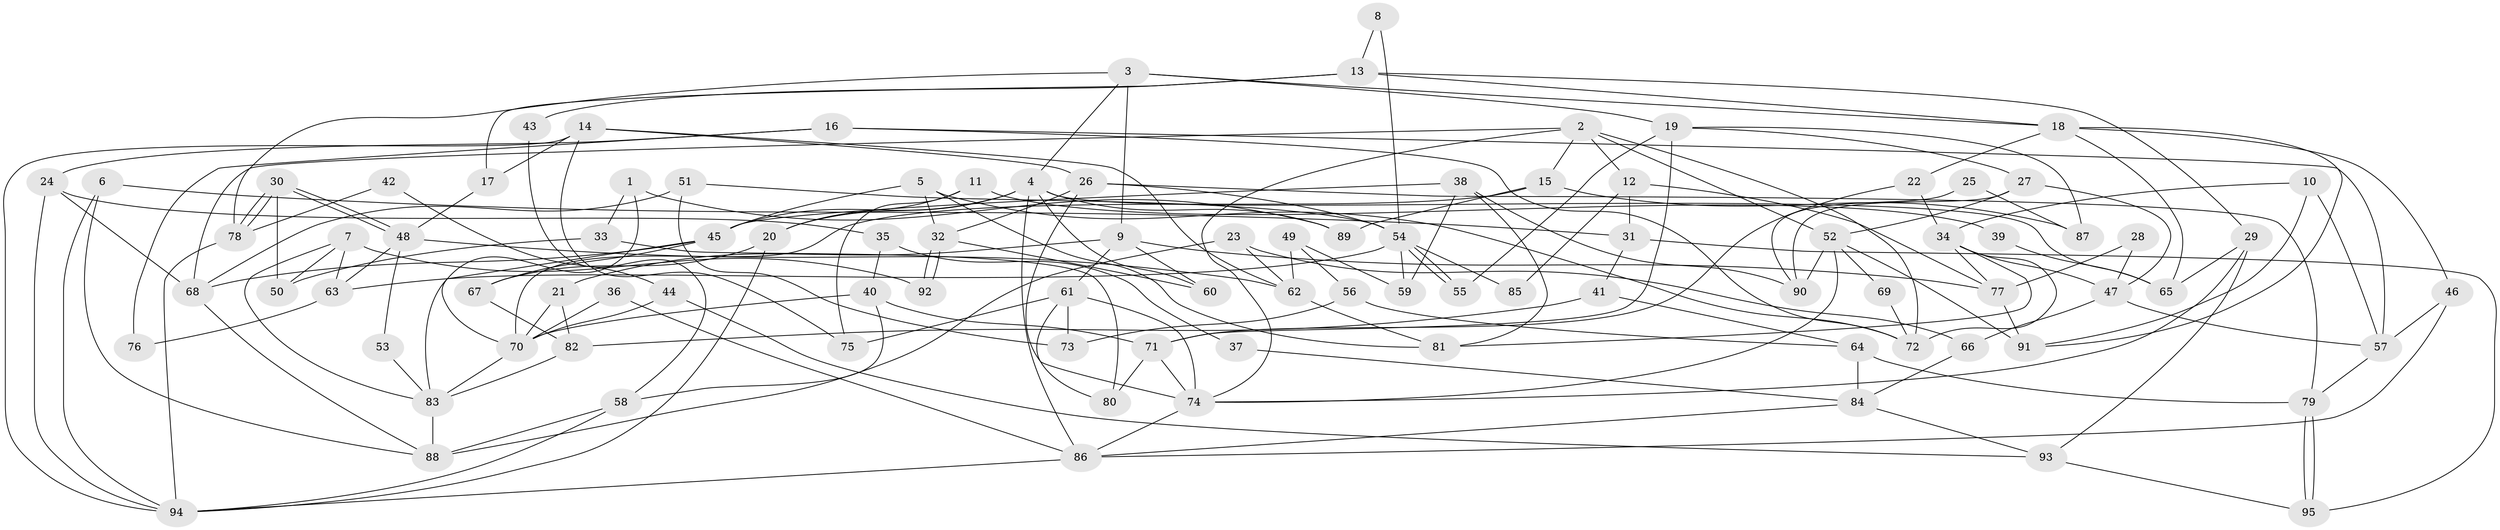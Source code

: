 // coarse degree distribution, {5: 0.14583333333333334, 19: 0.020833333333333332, 9: 0.08333333333333333, 4: 0.2708333333333333, 7: 0.041666666666666664, 11: 0.041666666666666664, 6: 0.020833333333333332, 3: 0.25, 8: 0.020833333333333332, 10: 0.020833333333333332, 2: 0.08333333333333333}
// Generated by graph-tools (version 1.1) at 2025/51/03/04/25 22:51:00]
// undirected, 95 vertices, 190 edges
graph export_dot {
  node [color=gray90,style=filled];
  1;
  2;
  3;
  4;
  5;
  6;
  7;
  8;
  9;
  10;
  11;
  12;
  13;
  14;
  15;
  16;
  17;
  18;
  19;
  20;
  21;
  22;
  23;
  24;
  25;
  26;
  27;
  28;
  29;
  30;
  31;
  32;
  33;
  34;
  35;
  36;
  37;
  38;
  39;
  40;
  41;
  42;
  43;
  44;
  45;
  46;
  47;
  48;
  49;
  50;
  51;
  52;
  53;
  54;
  55;
  56;
  57;
  58;
  59;
  60;
  61;
  62;
  63;
  64;
  65;
  66;
  67;
  68;
  69;
  70;
  71;
  72;
  73;
  74;
  75;
  76;
  77;
  78;
  79;
  80;
  81;
  82;
  83;
  84;
  85;
  86;
  87;
  88;
  89;
  90;
  91;
  92;
  93;
  94;
  95;
  1 -- 89;
  1 -- 70;
  1 -- 33;
  2 -- 72;
  2 -- 74;
  2 -- 12;
  2 -- 15;
  2 -- 52;
  2 -- 68;
  3 -- 9;
  3 -- 4;
  3 -- 18;
  3 -- 19;
  3 -- 78;
  4 -- 60;
  4 -- 86;
  4 -- 20;
  4 -- 45;
  4 -- 65;
  4 -- 89;
  5 -- 45;
  5 -- 32;
  5 -- 72;
  5 -- 81;
  6 -- 88;
  6 -- 94;
  6 -- 31;
  7 -- 63;
  7 -- 83;
  7 -- 50;
  7 -- 92;
  8 -- 13;
  8 -- 54;
  9 -- 77;
  9 -- 21;
  9 -- 60;
  9 -- 61;
  10 -- 91;
  10 -- 34;
  10 -- 57;
  11 -- 75;
  11 -- 20;
  11 -- 39;
  12 -- 31;
  12 -- 77;
  12 -- 85;
  13 -- 17;
  13 -- 18;
  13 -- 29;
  13 -- 43;
  14 -- 26;
  14 -- 94;
  14 -- 17;
  14 -- 62;
  14 -- 75;
  15 -- 70;
  15 -- 87;
  15 -- 89;
  16 -- 24;
  16 -- 57;
  16 -- 72;
  16 -- 76;
  17 -- 48;
  18 -- 22;
  18 -- 46;
  18 -- 65;
  18 -- 91;
  19 -- 27;
  19 -- 55;
  19 -- 71;
  19 -- 87;
  20 -- 94;
  20 -- 67;
  21 -- 82;
  21 -- 70;
  22 -- 71;
  22 -- 34;
  23 -- 88;
  23 -- 62;
  23 -- 66;
  24 -- 94;
  24 -- 68;
  24 -- 35;
  25 -- 90;
  25 -- 87;
  26 -- 54;
  26 -- 74;
  26 -- 32;
  26 -- 79;
  27 -- 47;
  27 -- 52;
  27 -- 90;
  28 -- 47;
  28 -- 77;
  29 -- 65;
  29 -- 74;
  29 -- 93;
  30 -- 48;
  30 -- 48;
  30 -- 78;
  30 -- 78;
  30 -- 50;
  31 -- 95;
  31 -- 41;
  32 -- 92;
  32 -- 92;
  32 -- 60;
  33 -- 50;
  33 -- 80;
  34 -- 77;
  34 -- 72;
  34 -- 47;
  34 -- 81;
  35 -- 40;
  35 -- 37;
  36 -- 70;
  36 -- 86;
  37 -- 84;
  38 -- 90;
  38 -- 81;
  38 -- 45;
  38 -- 59;
  39 -- 65;
  40 -- 58;
  40 -- 71;
  40 -- 70;
  41 -- 64;
  41 -- 82;
  42 -- 78;
  42 -- 44;
  43 -- 58;
  44 -- 93;
  44 -- 70;
  45 -- 67;
  45 -- 68;
  45 -- 83;
  46 -- 57;
  46 -- 86;
  47 -- 57;
  47 -- 66;
  48 -- 62;
  48 -- 53;
  48 -- 63;
  49 -- 62;
  49 -- 56;
  49 -- 59;
  51 -- 68;
  51 -- 54;
  51 -- 73;
  52 -- 74;
  52 -- 69;
  52 -- 90;
  52 -- 91;
  53 -- 83;
  54 -- 59;
  54 -- 55;
  54 -- 55;
  54 -- 63;
  54 -- 85;
  56 -- 73;
  56 -- 64;
  57 -- 79;
  58 -- 88;
  58 -- 94;
  61 -- 80;
  61 -- 73;
  61 -- 74;
  61 -- 75;
  62 -- 81;
  63 -- 76;
  64 -- 79;
  64 -- 84;
  66 -- 84;
  67 -- 82;
  68 -- 88;
  69 -- 72;
  70 -- 83;
  71 -- 74;
  71 -- 80;
  74 -- 86;
  77 -- 91;
  78 -- 94;
  79 -- 95;
  79 -- 95;
  82 -- 83;
  83 -- 88;
  84 -- 86;
  84 -- 93;
  86 -- 94;
  93 -- 95;
}
